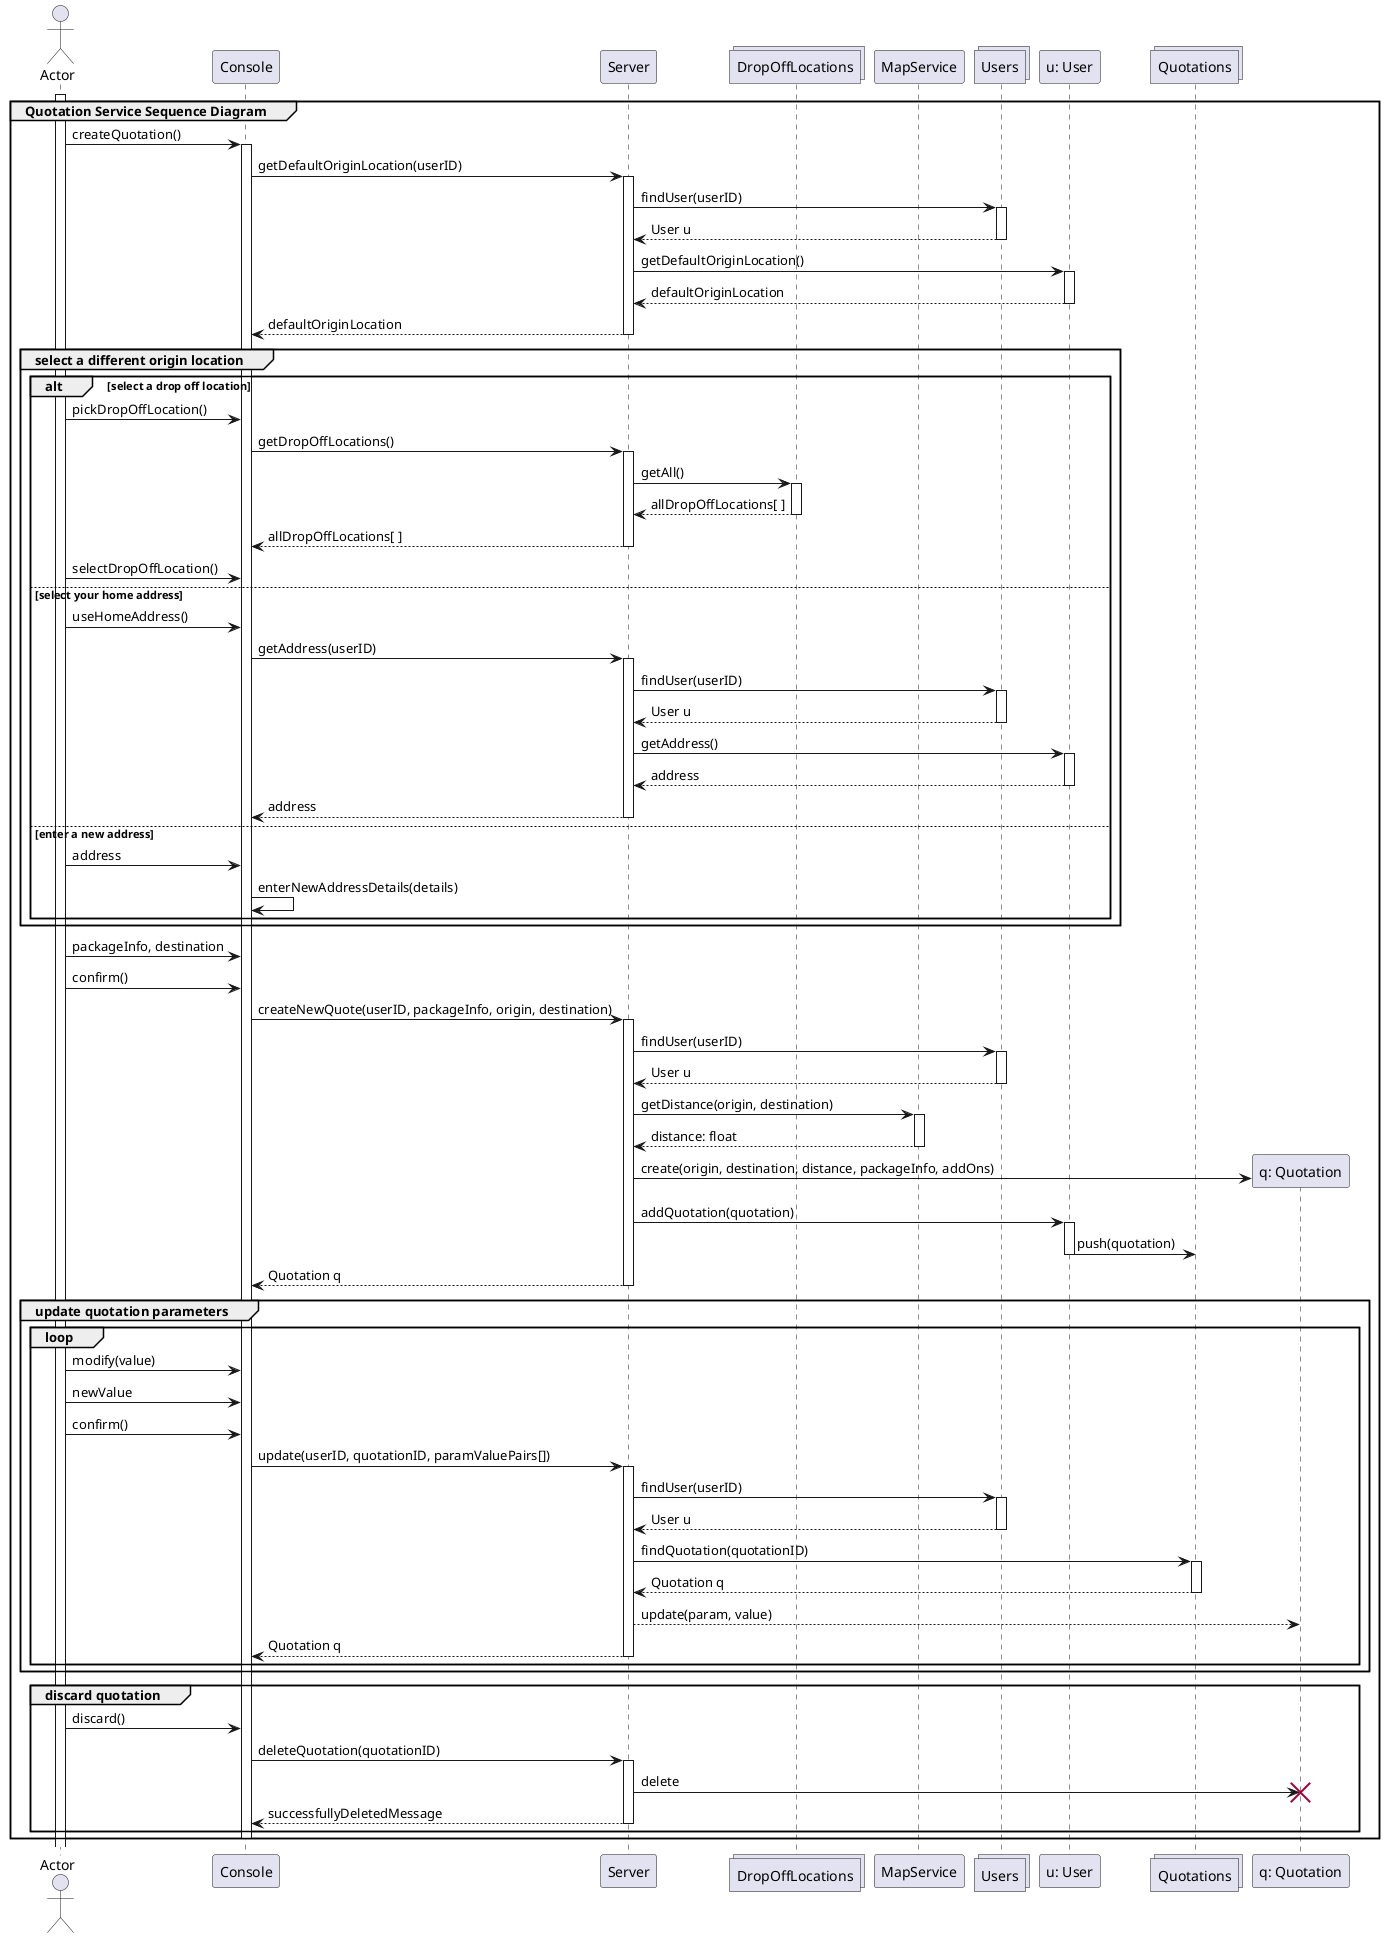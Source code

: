 @startuml
actor Actor as Actor
participant Console as Console
participant Server as Server
collections DropOffLocations as DropOffLocations
participant MapService as MapService
collections Users as Users
participant User as "u: User"
collections Quotations as Quotations

group Quotation Service Sequence Diagram
  activate Actor
  Actor -> Console ++ : createQuotation()
  Console -> Server ++ : getDefaultOriginLocation(userID)
  Server -> Users ++: findUser(userID)
  Users --> Server --: User u
  Server -> User ++: getDefaultOriginLocation()
  User --> Server --: defaultOriginLocation
  Server --> Console -- : defaultOriginLocation

  group select a different origin location
    alt select a drop off location 
      Actor -> Console: pickDropOffLocation()
      Console -> Server ++: getDropOffLocations()
      Server -> DropOffLocations ++ : getAll()
      DropOffLocations --> Server -- : allDropOffLocations[ ]
      Server --> Console -- : allDropOffLocations[ ]
      Actor -> Console: selectDropOffLocation()
    else select your home address
      Actor -> Console: useHomeAddress()
      Console -> Server ++: getAddress(userID)
      Server -> Users ++: findUser(userID)
      Users --> Server -- : User u
      Server -> User ++: getAddress()
      User --> Server --: address
      Server --> Console --: address
    else enter a new address
      Actor -> Console: address
      Console -> Console: enterNewAddressDetails(details)
    end
  end

  Actor -> Console: packageInfo, destination
  Actor -> Console: confirm()
  Console -> Server ++ : createNewQuote(userID, packageInfo, origin, destination)
  Server -> Users ++: findUser(userID)
  Users --> Server -- : User u
  Server -> MapService ++ : getDistance(origin, destination)
  MapService --> Server -- : distance: float
  Server -> Quotation as "q: Quotation" ** : create(origin, destination, distance, packageInfo, addOns)
  Server -> User ++: addQuotation(quotation)
  User -> Quotations --: push(quotation)
  Server --> Console -- : Quotation q

  group update quotation parameters
    loop
      Actor -> Console: modify(value)
      Actor -> Console: newValue
      Actor -> Console: confirm()
      Console -> Server ++: update(userID, quotationID, paramValuePairs[])
      Server -> Users ++: findUser(userID)
      Users --> Server -- : User u
      Server -> Quotations ++: findQuotation(quotationID)
      Quotations --> Server -- :Quotation q
      Server --> Quotation :update(param, value)
      Server --> Console -- : Quotation q
    end
  end

  group discard quotation
    Actor -> Console: discard()
    Console -> Server ++ : deleteQuotation(quotationID)
    Server -> Quotation !!: delete
    Server --> Console -- : successfullyDeletedMessage
  end

  deactivate Console
end

@enduml